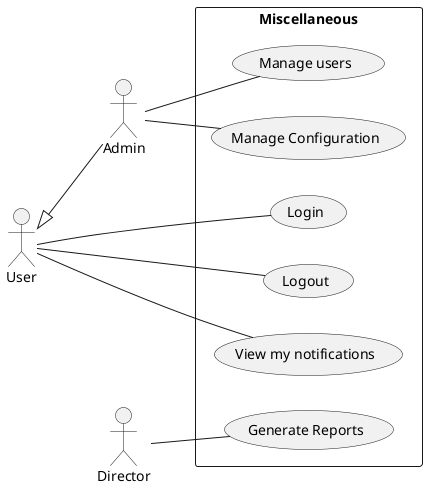 @startuml misc
left to right direction

:Admin: as ad
:User: as u
u <|-- ad

:Director: as d

rectangle Miscellaneous {
    u -- (Login)
    u -- (Logout)
    u -- (View my notifications)

    ad -- (Manage users)
    ad -- (Manage Configuration)

    d -- (Generate Reports)
}
@enduml